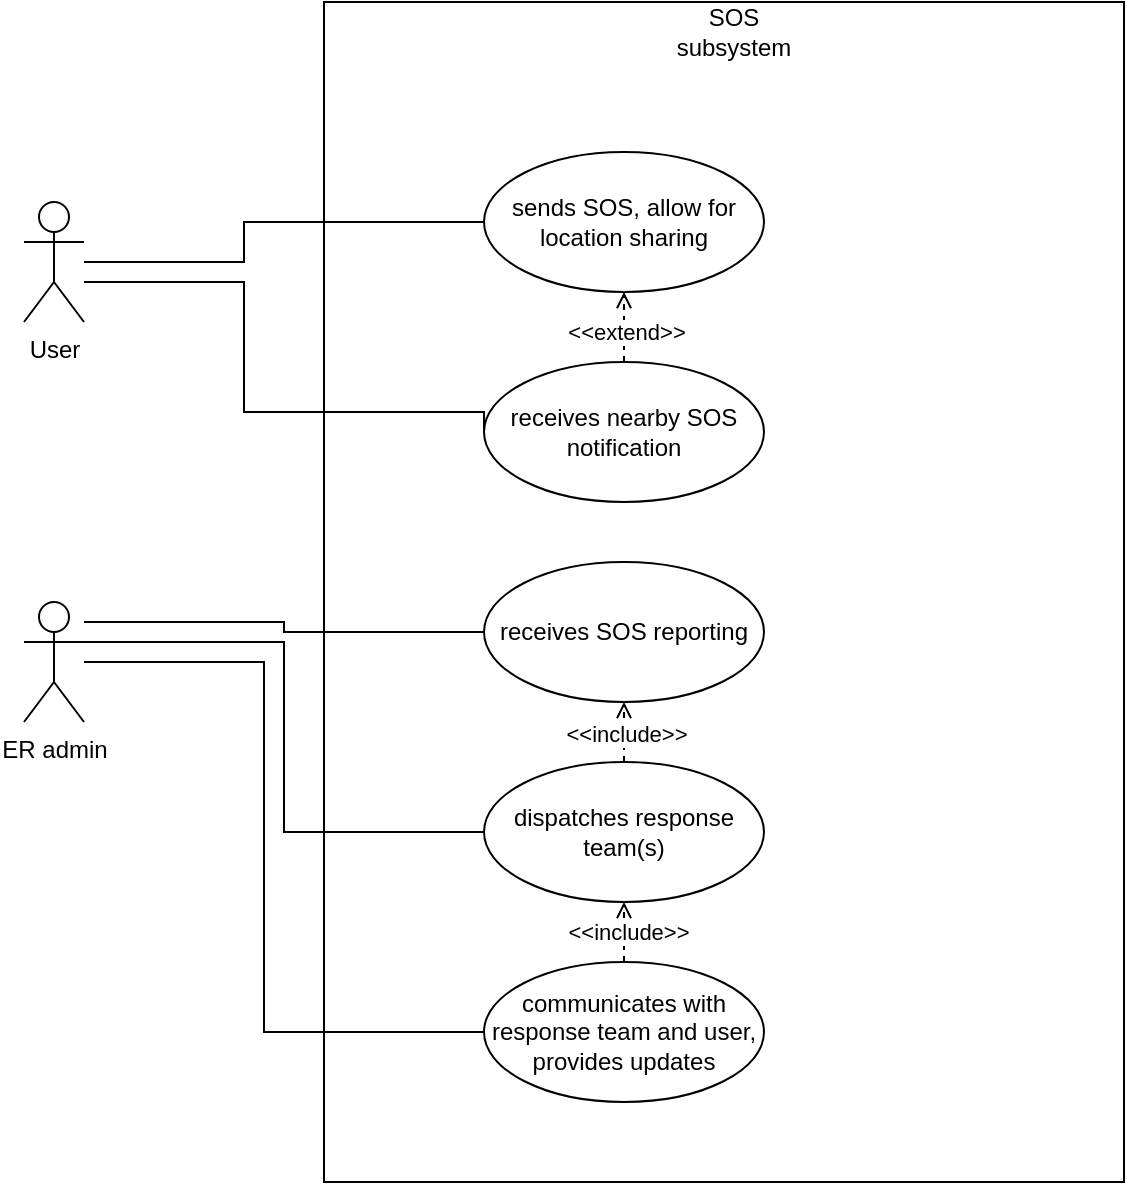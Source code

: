 <mxfile version="26.1.1">
  <diagram name="Page-1" id="b8GMRZ8AMFRlZn-gyObL">
    <mxGraphModel dx="1050" dy="558" grid="1" gridSize="10" guides="1" tooltips="1" connect="1" arrows="1" fold="1" page="1" pageScale="1" pageWidth="827" pageHeight="1169" math="0" shadow="0">
      <root>
        <mxCell id="0" />
        <mxCell id="1" parent="0" />
        <mxCell id="2wvptC908o0DoQMj4nhx-1" value="" style="rounded=0;whiteSpace=wrap;html=1;" vertex="1" parent="1">
          <mxGeometry x="240" y="10" width="400" height="590" as="geometry" />
        </mxCell>
        <mxCell id="2wvptC908o0DoQMj4nhx-2" value="SOS subsystem" style="text;html=1;align=center;verticalAlign=middle;whiteSpace=wrap;rounded=0;" vertex="1" parent="1">
          <mxGeometry x="415" y="10" width="60" height="30" as="geometry" />
        </mxCell>
        <mxCell id="2wvptC908o0DoQMj4nhx-6" style="edgeStyle=orthogonalEdgeStyle;rounded=0;orthogonalLoop=1;jettySize=auto;html=1;entryX=0;entryY=0.5;entryDx=0;entryDy=0;endArrow=none;startFill=0;" edge="1" parent="1" source="2wvptC908o0DoQMj4nhx-3" target="2wvptC908o0DoQMj4nhx-4">
          <mxGeometry relative="1" as="geometry">
            <Array as="points">
              <mxPoint x="200" y="140" />
              <mxPoint x="200" y="120" />
            </Array>
          </mxGeometry>
        </mxCell>
        <mxCell id="2wvptC908o0DoQMj4nhx-8" style="edgeStyle=orthogonalEdgeStyle;rounded=0;orthogonalLoop=1;jettySize=auto;html=1;entryX=0;entryY=0.5;entryDx=0;entryDy=0;endArrow=none;startFill=0;" edge="1" parent="1" source="2wvptC908o0DoQMj4nhx-3" target="2wvptC908o0DoQMj4nhx-5">
          <mxGeometry relative="1" as="geometry">
            <Array as="points">
              <mxPoint x="200" y="150" />
              <mxPoint x="200" y="215" />
            </Array>
          </mxGeometry>
        </mxCell>
        <mxCell id="2wvptC908o0DoQMj4nhx-3" value="User" style="shape=umlActor;verticalLabelPosition=bottom;verticalAlign=top;html=1;outlineConnect=0;" vertex="1" parent="1">
          <mxGeometry x="90" y="110" width="30" height="60" as="geometry" />
        </mxCell>
        <mxCell id="2wvptC908o0DoQMj4nhx-4" value="sends SOS, allow for location sharing" style="ellipse;whiteSpace=wrap;html=1;" vertex="1" parent="1">
          <mxGeometry x="320" y="85" width="140" height="70" as="geometry" />
        </mxCell>
        <mxCell id="2wvptC908o0DoQMj4nhx-10" value="" style="edgeStyle=orthogonalEdgeStyle;rounded=0;orthogonalLoop=1;jettySize=auto;html=1;endArrow=open;endFill=0;dashed=1;" edge="1" parent="1" source="2wvptC908o0DoQMj4nhx-5" target="2wvptC908o0DoQMj4nhx-4">
          <mxGeometry relative="1" as="geometry" />
        </mxCell>
        <mxCell id="2wvptC908o0DoQMj4nhx-12" value="&amp;lt;&amp;lt;extend&amp;gt;&amp;gt;" style="edgeLabel;html=1;align=center;verticalAlign=middle;resizable=0;points=[];" vertex="1" connectable="0" parent="2wvptC908o0DoQMj4nhx-10">
          <mxGeometry x="0.111" y="-1" relative="1" as="geometry">
            <mxPoint as="offset" />
          </mxGeometry>
        </mxCell>
        <mxCell id="2wvptC908o0DoQMj4nhx-5" value="receives nearby SOS notification" style="ellipse;whiteSpace=wrap;html=1;" vertex="1" parent="1">
          <mxGeometry x="320" y="190" width="140" height="70" as="geometry" />
        </mxCell>
        <mxCell id="2wvptC908o0DoQMj4nhx-19" style="edgeStyle=orthogonalEdgeStyle;rounded=0;orthogonalLoop=1;jettySize=auto;html=1;endArrow=none;startFill=0;" edge="1" parent="1" source="2wvptC908o0DoQMj4nhx-9" target="2wvptC908o0DoQMj4nhx-15">
          <mxGeometry relative="1" as="geometry">
            <Array as="points">
              <mxPoint x="220" y="320" />
              <mxPoint x="220" y="325" />
            </Array>
          </mxGeometry>
        </mxCell>
        <mxCell id="2wvptC908o0DoQMj4nhx-20" style="edgeStyle=orthogonalEdgeStyle;rounded=0;orthogonalLoop=1;jettySize=auto;html=1;entryX=0;entryY=0.5;entryDx=0;entryDy=0;endArrow=none;startFill=0;" edge="1" parent="1" source="2wvptC908o0DoQMj4nhx-9" target="2wvptC908o0DoQMj4nhx-16">
          <mxGeometry relative="1" as="geometry">
            <Array as="points">
              <mxPoint x="220" y="330" />
              <mxPoint x="220" y="425" />
            </Array>
          </mxGeometry>
        </mxCell>
        <mxCell id="2wvptC908o0DoQMj4nhx-21" style="edgeStyle=orthogonalEdgeStyle;rounded=0;orthogonalLoop=1;jettySize=auto;html=1;entryX=0;entryY=0.5;entryDx=0;entryDy=0;endArrow=none;startFill=0;" edge="1" parent="1" source="2wvptC908o0DoQMj4nhx-9" target="2wvptC908o0DoQMj4nhx-17">
          <mxGeometry relative="1" as="geometry">
            <Array as="points">
              <mxPoint x="210" y="340" />
              <mxPoint x="210" y="525" />
            </Array>
          </mxGeometry>
        </mxCell>
        <mxCell id="2wvptC908o0DoQMj4nhx-9" value="ER admin" style="shape=umlActor;verticalLabelPosition=bottom;verticalAlign=top;html=1;outlineConnect=0;" vertex="1" parent="1">
          <mxGeometry x="90" y="310" width="30" height="60" as="geometry" />
        </mxCell>
        <mxCell id="2wvptC908o0DoQMj4nhx-15" value="receives SOS reporting" style="ellipse;whiteSpace=wrap;html=1;" vertex="1" parent="1">
          <mxGeometry x="320" y="290" width="140" height="70" as="geometry" />
        </mxCell>
        <mxCell id="2wvptC908o0DoQMj4nhx-22" value="" style="edgeStyle=orthogonalEdgeStyle;rounded=0;orthogonalLoop=1;jettySize=auto;html=1;endArrow=open;endFill=0;dashed=1;" edge="1" parent="1" source="2wvptC908o0DoQMj4nhx-16" target="2wvptC908o0DoQMj4nhx-15">
          <mxGeometry relative="1" as="geometry" />
        </mxCell>
        <mxCell id="2wvptC908o0DoQMj4nhx-23" value="&amp;lt;&amp;lt;include&amp;gt;&amp;gt;" style="edgeLabel;html=1;align=center;verticalAlign=middle;resizable=0;points=[];" vertex="1" connectable="0" parent="2wvptC908o0DoQMj4nhx-22">
          <mxGeometry x="0.36" y="-1" relative="1" as="geometry">
            <mxPoint as="offset" />
          </mxGeometry>
        </mxCell>
        <mxCell id="2wvptC908o0DoQMj4nhx-16" value="dispatches response team(s)" style="ellipse;whiteSpace=wrap;html=1;" vertex="1" parent="1">
          <mxGeometry x="320" y="390" width="140" height="70" as="geometry" />
        </mxCell>
        <mxCell id="2wvptC908o0DoQMj4nhx-24" value="" style="edgeStyle=orthogonalEdgeStyle;rounded=0;orthogonalLoop=1;jettySize=auto;html=1;endArrow=open;endFill=0;dashed=1;" edge="1" parent="1" source="2wvptC908o0DoQMj4nhx-17" target="2wvptC908o0DoQMj4nhx-16">
          <mxGeometry relative="1" as="geometry" />
        </mxCell>
        <mxCell id="2wvptC908o0DoQMj4nhx-25" value="&amp;lt;&amp;lt;include&amp;gt;&amp;gt;" style="edgeLabel;html=1;align=center;verticalAlign=middle;resizable=0;points=[];" vertex="1" connectable="0" parent="2wvptC908o0DoQMj4nhx-24">
          <mxGeometry x="0.4" y="-2" relative="1" as="geometry">
            <mxPoint as="offset" />
          </mxGeometry>
        </mxCell>
        <mxCell id="2wvptC908o0DoQMj4nhx-17" value="communicates with response team and user, provides updates" style="ellipse;whiteSpace=wrap;html=1;" vertex="1" parent="1">
          <mxGeometry x="320" y="490" width="140" height="70" as="geometry" />
        </mxCell>
      </root>
    </mxGraphModel>
  </diagram>
</mxfile>
